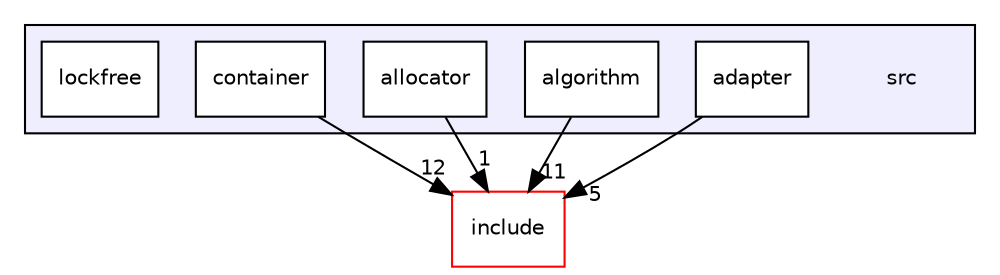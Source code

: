 digraph "src" {
  compound=true
  node [ fontsize="10", fontname="Helvetica"];
  edge [ labelfontsize="10", labelfontname="Helvetica"];
  subgraph clusterdir_68267d1309a1af8e8297ef4c3efbcdba {
    graph [ bgcolor="#eeeeff", pencolor="black", label="" URL="dir_68267d1309a1af8e8297ef4c3efbcdba.html"];
    dir_68267d1309a1af8e8297ef4c3efbcdba [shape=plaintext label="src"];
  dir_5ca3062ce54a4edb05145e6c32002940 [shape=box label="adapter" fillcolor="white" style="filled" URL="dir_5ca3062ce54a4edb05145e6c32002940.html"];
  dir_fbc178c12bd249518b3c0868875b8083 [shape=box label="algorithm" fillcolor="white" style="filled" URL="dir_fbc178c12bd249518b3c0868875b8083.html"];
  dir_976430ae8fd41999a8980c044d3e2daa [shape=box label="allocator" fillcolor="white" style="filled" URL="dir_976430ae8fd41999a8980c044d3e2daa.html"];
  dir_1b313d86a3cedf427c8a82c0995b1bb6 [shape=box label="container" fillcolor="white" style="filled" URL="dir_1b313d86a3cedf427c8a82c0995b1bb6.html"];
  dir_345a712ae62148e8f87dba12d519be02 [shape=box label="lockfree" fillcolor="white" style="filled" URL="dir_345a712ae62148e8f87dba12d519be02.html"];
  }
  dir_d44c64559bbebec7f509842c48db8b23 [shape=box label="include" fillcolor="white" style="filled" color="red" URL="dir_d44c64559bbebec7f509842c48db8b23.html"];
  dir_5ca3062ce54a4edb05145e6c32002940->dir_d44c64559bbebec7f509842c48db8b23 [headlabel="5", labeldistance=1.5 headhref="dir_000026_000020.html"];
  dir_976430ae8fd41999a8980c044d3e2daa->dir_d44c64559bbebec7f509842c48db8b23 [headlabel="1", labeldistance=1.5 headhref="dir_000028_000020.html"];
  dir_1b313d86a3cedf427c8a82c0995b1bb6->dir_d44c64559bbebec7f509842c48db8b23 [headlabel="12", labeldistance=1.5 headhref="dir_000029_000020.html"];
  dir_fbc178c12bd249518b3c0868875b8083->dir_d44c64559bbebec7f509842c48db8b23 [headlabel="11", labeldistance=1.5 headhref="dir_000027_000020.html"];
}
